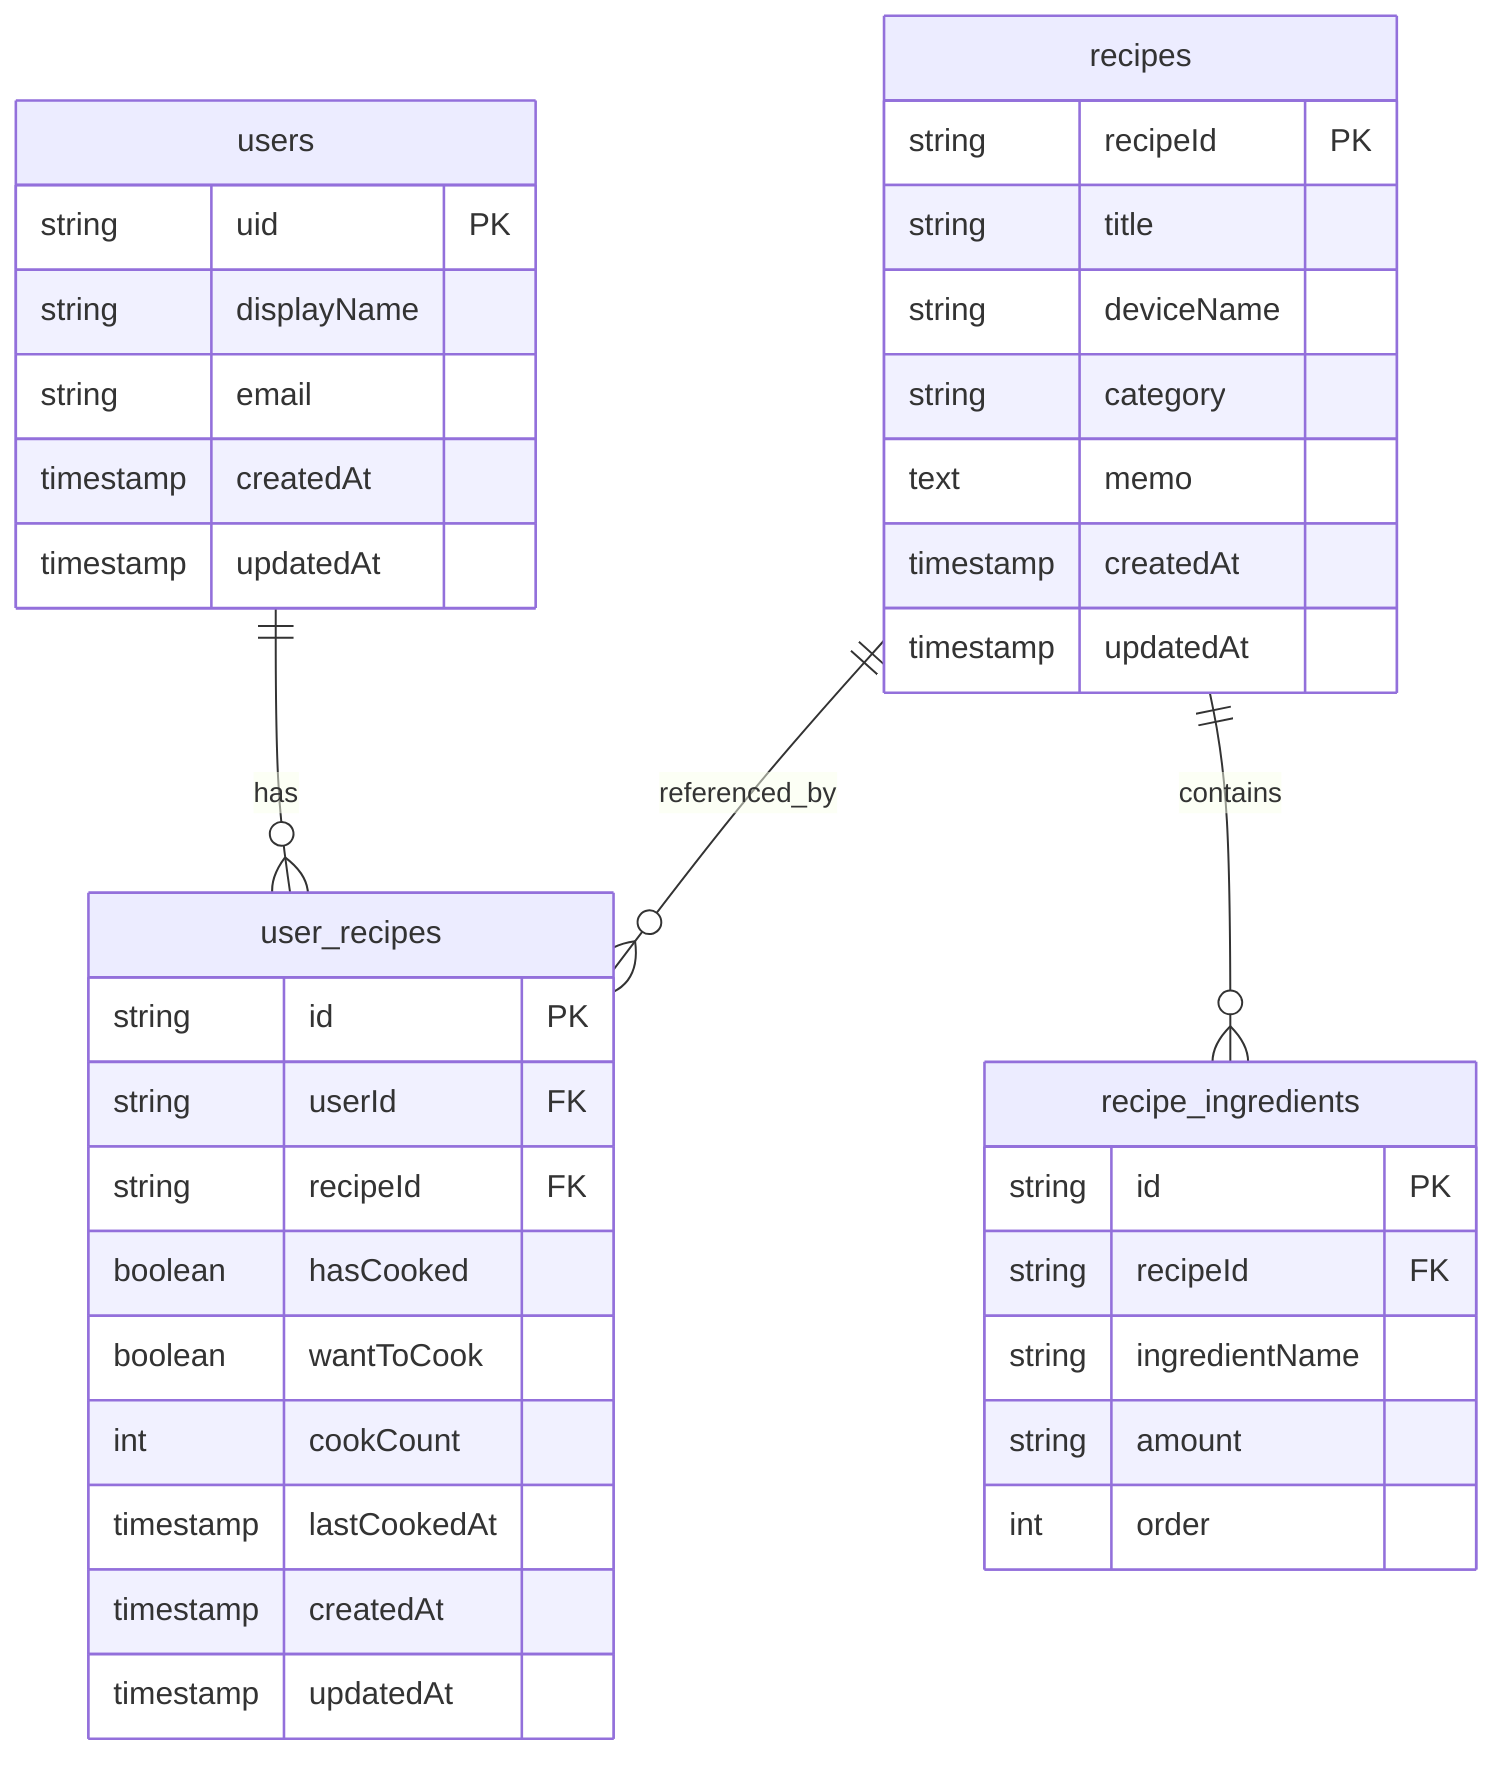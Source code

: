 erDiagram
    users ||--o{ user_recipes : has
    recipes ||--o{ user_recipes : referenced_by
    recipes ||--o{ recipe_ingredients : contains

    users {
        string uid PK
        string displayName
        string email
        timestamp createdAt
        timestamp updatedAt
    }

    recipes {
        string recipeId PK
        string title
        string deviceName
        string category
        text memo
        timestamp createdAt
        timestamp updatedAt
    }

    user_recipes {
        string id PK
        string userId FK
        string recipeId FK
        boolean hasCooked
        boolean wantToCook
        int cookCount
        timestamp lastCookedAt
        timestamp createdAt
        timestamp updatedAt
    }

    recipe_ingredients {
        string id PK
        string recipeId FK
        string ingredientName
        string amount
        int order
    }